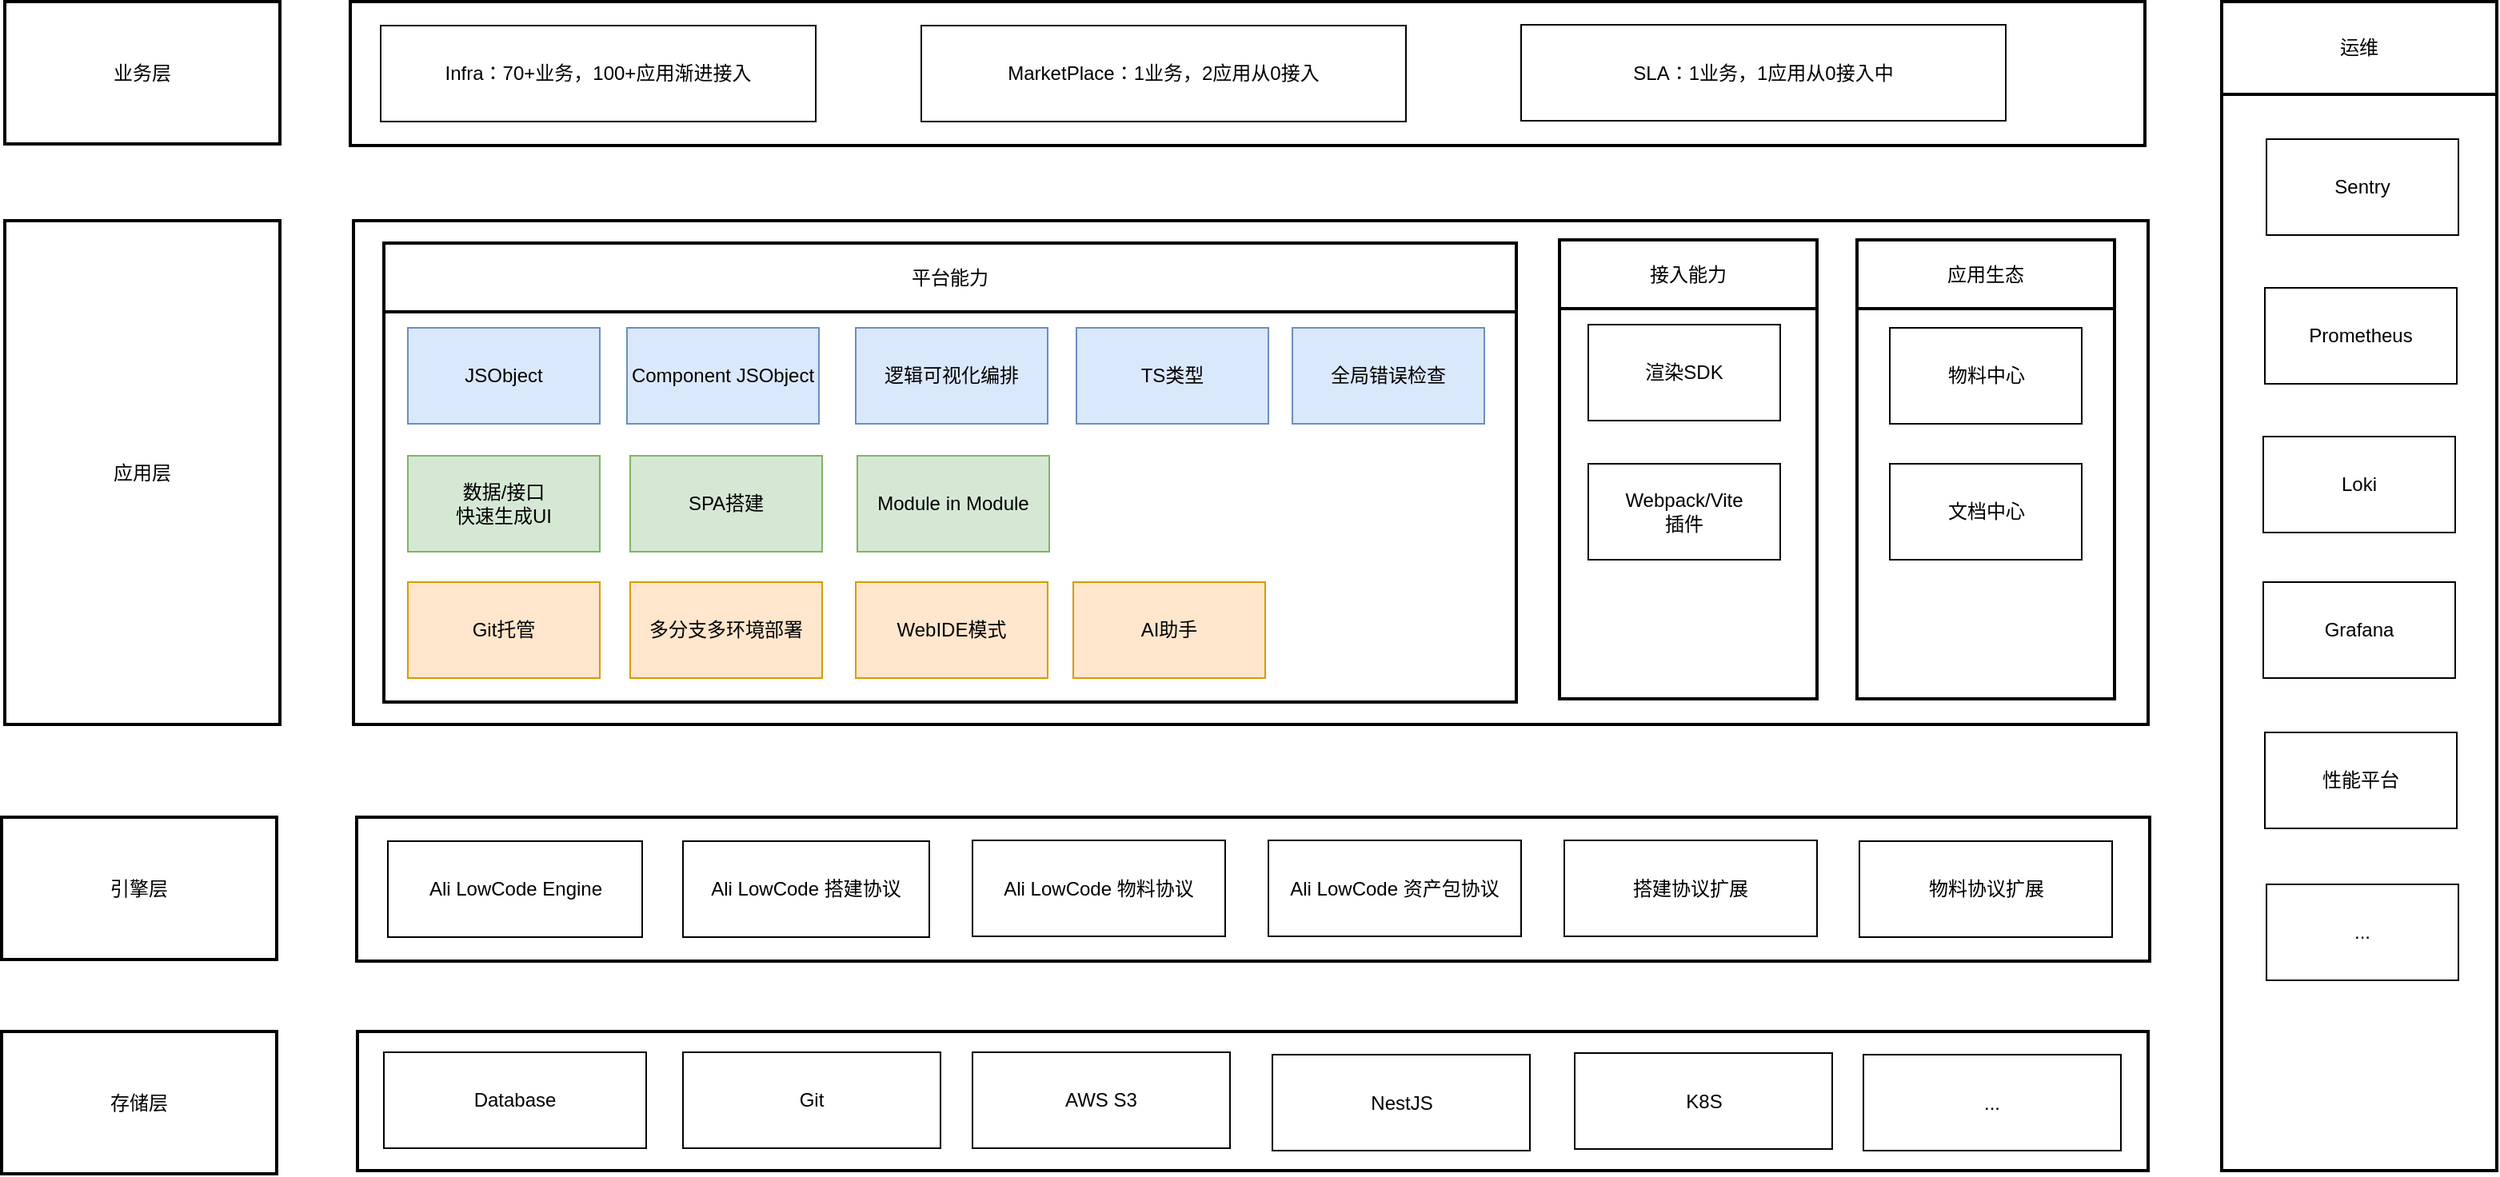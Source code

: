 <mxfile version="28.1.0">
  <diagram name="第 1 页" id="iD8nOiVaI7FNQa0ykPru">
    <mxGraphModel dx="2066" dy="1068" grid="0" gridSize="10" guides="1" tooltips="1" connect="1" arrows="1" fold="1" page="0" pageScale="1" pageWidth="827" pageHeight="1169" math="0" shadow="0">
      <root>
        <mxCell id="0" />
        <mxCell id="1" parent="0" />
        <mxCell id="P6B6IK8A87WF3uyFW7dz-1" value="" style="rounded=0;whiteSpace=wrap;html=1;strokeWidth=2;" parent="1" vertex="1">
          <mxGeometry x="552.5" y="974" width="1119.5" height="87" as="geometry" />
        </mxCell>
        <mxCell id="P6B6IK8A87WF3uyFW7dz-2" value="" style="rounded=0;whiteSpace=wrap;html=1;strokeWidth=2;" parent="1" vertex="1">
          <mxGeometry x="550" y="467" width="1122" height="315" as="geometry" />
        </mxCell>
        <mxCell id="P6B6IK8A87WF3uyFW7dz-3" value="" style="rounded=0;whiteSpace=wrap;html=1;strokeWidth=2;" parent="1" vertex="1">
          <mxGeometry x="552" y="840" width="1121" height="90" as="geometry" />
        </mxCell>
        <mxCell id="P6B6IK8A87WF3uyFW7dz-4" value="Database" style="rounded=0;whiteSpace=wrap;html=1;strokeWidth=1;" parent="1" vertex="1">
          <mxGeometry x="569" y="987" width="164" height="60" as="geometry" />
        </mxCell>
        <mxCell id="P6B6IK8A87WF3uyFW7dz-5" value="Git" style="rounded=0;whiteSpace=wrap;html=1;strokeWidth=1;" parent="1" vertex="1">
          <mxGeometry x="756" y="987" width="161" height="60" as="geometry" />
        </mxCell>
        <mxCell id="P6B6IK8A87WF3uyFW7dz-6" value="AWS S3" style="rounded=0;whiteSpace=wrap;html=1;strokeWidth=1;" parent="1" vertex="1">
          <mxGeometry x="937" y="987" width="161" height="60" as="geometry" />
        </mxCell>
        <mxCell id="P6B6IK8A87WF3uyFW7dz-7" value="NestJS" style="rounded=0;whiteSpace=wrap;html=1;strokeWidth=1;" parent="1" vertex="1">
          <mxGeometry x="1124.5" y="988.5" width="161" height="60" as="geometry" />
        </mxCell>
        <mxCell id="P6B6IK8A87WF3uyFW7dz-8" value="K8S" style="rounded=0;whiteSpace=wrap;html=1;strokeWidth=1;" parent="1" vertex="1">
          <mxGeometry x="1313.5" y="987.5" width="161" height="60" as="geometry" />
        </mxCell>
        <mxCell id="P6B6IK8A87WF3uyFW7dz-9" value="存储层" style="rounded=0;whiteSpace=wrap;html=1;strokeWidth=2;" parent="1" vertex="1">
          <mxGeometry x="330" y="974" width="172" height="89" as="geometry" />
        </mxCell>
        <mxCell id="P6B6IK8A87WF3uyFW7dz-10" value="引擎层" style="rounded=0;whiteSpace=wrap;html=1;strokeWidth=2;" parent="1" vertex="1">
          <mxGeometry x="330" y="840" width="172" height="89" as="geometry" />
        </mxCell>
        <mxCell id="P6B6IK8A87WF3uyFW7dz-11" value="Ali LowCode Engine" style="rounded=0;whiteSpace=wrap;html=1;" parent="1" vertex="1">
          <mxGeometry x="571.5" y="855" width="159" height="60" as="geometry" />
        </mxCell>
        <mxCell id="P6B6IK8A87WF3uyFW7dz-12" value="Ali LowCode 搭建协议" style="rounded=0;whiteSpace=wrap;html=1;" parent="1" vertex="1">
          <mxGeometry x="756" y="855" width="154" height="60" as="geometry" />
        </mxCell>
        <mxCell id="P6B6IK8A87WF3uyFW7dz-13" value="Ali LowCode 物料协议" style="rounded=0;whiteSpace=wrap;html=1;" parent="1" vertex="1">
          <mxGeometry x="937" y="854.5" width="158" height="60" as="geometry" />
        </mxCell>
        <mxCell id="P6B6IK8A87WF3uyFW7dz-14" value="Ali LowCode 资产包协议" style="rounded=0;whiteSpace=wrap;html=1;" parent="1" vertex="1">
          <mxGeometry x="1122" y="854.5" width="158" height="60" as="geometry" />
        </mxCell>
        <mxCell id="P6B6IK8A87WF3uyFW7dz-15" value="搭建协议扩展" style="rounded=0;whiteSpace=wrap;html=1;" parent="1" vertex="1">
          <mxGeometry x="1307" y="854.5" width="158" height="60" as="geometry" />
        </mxCell>
        <mxCell id="P6B6IK8A87WF3uyFW7dz-16" value="物料协议扩展" style="rounded=0;whiteSpace=wrap;html=1;" parent="1" vertex="1">
          <mxGeometry x="1491.5" y="855" width="158" height="60" as="geometry" />
        </mxCell>
        <mxCell id="P6B6IK8A87WF3uyFW7dz-17" value="应用层" style="rounded=0;whiteSpace=wrap;html=1;strokeWidth=2;" parent="1" vertex="1">
          <mxGeometry x="332" y="467" width="172" height="315" as="geometry" />
        </mxCell>
        <mxCell id="P6B6IK8A87WF3uyFW7dz-18" value="..." style="rounded=0;whiteSpace=wrap;html=1;strokeWidth=1;" parent="1" vertex="1">
          <mxGeometry x="1494" y="988.5" width="161" height="60" as="geometry" />
        </mxCell>
        <mxCell id="P6B6IK8A87WF3uyFW7dz-19" value="" style="rounded=0;whiteSpace=wrap;html=1;strokeWidth=2;" parent="1" vertex="1">
          <mxGeometry x="569" y="481" width="708" height="287" as="geometry" />
        </mxCell>
        <mxCell id="P6B6IK8A87WF3uyFW7dz-20" value="平台能力" style="rounded=0;whiteSpace=wrap;html=1;strokeWidth=2;" parent="1" vertex="1">
          <mxGeometry x="569" y="481" width="708" height="43" as="geometry" />
        </mxCell>
        <mxCell id="P6B6IK8A87WF3uyFW7dz-21" value="JSObject" style="rounded=0;whiteSpace=wrap;html=1;fillColor=#dae8fc;strokeColor=#6c8ebf;" parent="1" vertex="1">
          <mxGeometry x="584" y="534" width="120" height="60" as="geometry" />
        </mxCell>
        <mxCell id="P6B6IK8A87WF3uyFW7dz-22" value="Component JSObject" style="rounded=0;whiteSpace=wrap;html=1;fillColor=#dae8fc;strokeColor=#6c8ebf;" parent="1" vertex="1">
          <mxGeometry x="721" y="534" width="120" height="60" as="geometry" />
        </mxCell>
        <mxCell id="P6B6IK8A87WF3uyFW7dz-23" value="TS类型" style="rounded=0;whiteSpace=wrap;html=1;fillColor=#dae8fc;strokeColor=#6c8ebf;" parent="1" vertex="1">
          <mxGeometry x="1002" y="534" width="120" height="60" as="geometry" />
        </mxCell>
        <mxCell id="P6B6IK8A87WF3uyFW7dz-24" value="Git托管" style="rounded=0;whiteSpace=wrap;html=1;fillColor=#ffe6cc;strokeColor=#d79b00;" parent="1" vertex="1">
          <mxGeometry x="584" y="693" width="120" height="60" as="geometry" />
        </mxCell>
        <mxCell id="P6B6IK8A87WF3uyFW7dz-25" value="全局错误检查" style="rounded=0;whiteSpace=wrap;html=1;fillColor=#dae8fc;strokeColor=#6c8ebf;" parent="1" vertex="1">
          <mxGeometry x="1137" y="534" width="120" height="60" as="geometry" />
        </mxCell>
        <mxCell id="P6B6IK8A87WF3uyFW7dz-26" value="数据/接口&lt;div&gt;快速生成UI&lt;/div&gt;" style="rounded=0;whiteSpace=wrap;html=1;fillColor=#d5e8d4;strokeColor=#82b366;" parent="1" vertex="1">
          <mxGeometry x="584" y="614" width="120" height="60" as="geometry" />
        </mxCell>
        <mxCell id="P6B6IK8A87WF3uyFW7dz-27" value="多分支多环境部署" style="rounded=0;whiteSpace=wrap;html=1;fillColor=#ffe6cc;strokeColor=#d79b00;" parent="1" vertex="1">
          <mxGeometry x="723" y="693" width="120" height="60" as="geometry" />
        </mxCell>
        <mxCell id="P6B6IK8A87WF3uyFW7dz-28" value="" style="rounded=0;whiteSpace=wrap;html=1;strokeWidth=2;" parent="1" vertex="1">
          <mxGeometry x="1304" y="479" width="161" height="287" as="geometry" />
        </mxCell>
        <mxCell id="P6B6IK8A87WF3uyFW7dz-29" value="接入能力" style="rounded=0;whiteSpace=wrap;html=1;strokeWidth=2;" parent="1" vertex="1">
          <mxGeometry x="1304" y="479" width="161" height="43" as="geometry" />
        </mxCell>
        <mxCell id="P6B6IK8A87WF3uyFW7dz-30" value="逻辑可视化编排" style="rounded=0;whiteSpace=wrap;html=1;fillColor=#dae8fc;strokeColor=#6c8ebf;" parent="1" vertex="1">
          <mxGeometry x="864" y="534" width="120" height="60" as="geometry" />
        </mxCell>
        <mxCell id="P6B6IK8A87WF3uyFW7dz-31" value="WebIDE模式" style="rounded=0;whiteSpace=wrap;html=1;fillColor=#ffe6cc;strokeColor=#d79b00;" parent="1" vertex="1">
          <mxGeometry x="864" y="693" width="120" height="60" as="geometry" />
        </mxCell>
        <mxCell id="P6B6IK8A87WF3uyFW7dz-32" value="渲染SDK" style="rounded=0;whiteSpace=wrap;html=1;" parent="1" vertex="1">
          <mxGeometry x="1322" y="532" width="120" height="60" as="geometry" />
        </mxCell>
        <mxCell id="P6B6IK8A87WF3uyFW7dz-33" value="Webpack/Vite&lt;div&gt;插件&lt;/div&gt;" style="rounded=0;whiteSpace=wrap;html=1;" parent="1" vertex="1">
          <mxGeometry x="1322" y="619" width="120" height="60" as="geometry" />
        </mxCell>
        <mxCell id="P6B6IK8A87WF3uyFW7dz-34" value="Module in Module" style="rounded=0;whiteSpace=wrap;html=1;fillColor=#d5e8d4;strokeColor=#82b366;" parent="1" vertex="1">
          <mxGeometry x="865" y="614" width="120" height="60" as="geometry" />
        </mxCell>
        <mxCell id="P6B6IK8A87WF3uyFW7dz-35" value="SPA搭建" style="rounded=0;whiteSpace=wrap;html=1;fillColor=#d5e8d4;strokeColor=#82b366;" parent="1" vertex="1">
          <mxGeometry x="723" y="614" width="120" height="60" as="geometry" />
        </mxCell>
        <mxCell id="P6B6IK8A87WF3uyFW7dz-36" value="" style="rounded=0;whiteSpace=wrap;html=1;strokeWidth=2;" parent="1" vertex="1">
          <mxGeometry x="1490" y="479" width="161" height="287" as="geometry" />
        </mxCell>
        <mxCell id="P6B6IK8A87WF3uyFW7dz-37" value="应用生态" style="rounded=0;whiteSpace=wrap;html=1;strokeWidth=2;" parent="1" vertex="1">
          <mxGeometry x="1490" y="479" width="161" height="43" as="geometry" />
        </mxCell>
        <mxCell id="P6B6IK8A87WF3uyFW7dz-38" value="物料中心" style="rounded=0;whiteSpace=wrap;html=1;" parent="1" vertex="1">
          <mxGeometry x="1510.5" y="534" width="120" height="60" as="geometry" />
        </mxCell>
        <mxCell id="P6B6IK8A87WF3uyFW7dz-39" value="文档中心" style="rounded=0;whiteSpace=wrap;html=1;" parent="1" vertex="1">
          <mxGeometry x="1510.5" y="619" width="120" height="60" as="geometry" />
        </mxCell>
        <mxCell id="P6B6IK8A87WF3uyFW7dz-40" value="业务层" style="rounded=0;whiteSpace=wrap;html=1;strokeWidth=2;" parent="1" vertex="1">
          <mxGeometry x="332" y="330" width="172" height="89" as="geometry" />
        </mxCell>
        <mxCell id="P6B6IK8A87WF3uyFW7dz-41" value="" style="rounded=0;whiteSpace=wrap;html=1;strokeWidth=2;" parent="1" vertex="1">
          <mxGeometry x="548" y="330" width="1122" height="90" as="geometry" />
        </mxCell>
        <mxCell id="P6B6IK8A87WF3uyFW7dz-42" value="Infra：70+业务，100+应用渐进接入" style="rounded=0;whiteSpace=wrap;html=1;" parent="1" vertex="1">
          <mxGeometry x="567" y="345" width="272" height="60" as="geometry" />
        </mxCell>
        <mxCell id="P6B6IK8A87WF3uyFW7dz-43" value="MarketPlace：1业务，2应用从0接入" style="rounded=0;whiteSpace=wrap;html=1;" parent="1" vertex="1">
          <mxGeometry x="905" y="345" width="303" height="60" as="geometry" />
        </mxCell>
        <mxCell id="P6B6IK8A87WF3uyFW7dz-44" value="SLA：1业务，1应用从0接入中" style="rounded=0;whiteSpace=wrap;html=1;" parent="1" vertex="1">
          <mxGeometry x="1280" y="344.5" width="303" height="60" as="geometry" />
        </mxCell>
        <mxCell id="P6B6IK8A87WF3uyFW7dz-45" value="" style="rounded=0;whiteSpace=wrap;html=1;strokeWidth=2;" parent="1" vertex="1">
          <mxGeometry x="1718" y="330" width="172" height="731" as="geometry" />
        </mxCell>
        <mxCell id="P6B6IK8A87WF3uyFW7dz-46" value="运维" style="rounded=0;whiteSpace=wrap;html=1;strokeWidth=2;" parent="1" vertex="1">
          <mxGeometry x="1718" y="330" width="172" height="58" as="geometry" />
        </mxCell>
        <mxCell id="P6B6IK8A87WF3uyFW7dz-47" value="Sentry" style="rounded=0;whiteSpace=wrap;html=1;" parent="1" vertex="1">
          <mxGeometry x="1746" y="416" width="120" height="60" as="geometry" />
        </mxCell>
        <mxCell id="P6B6IK8A87WF3uyFW7dz-48" value="Prometheus" style="rounded=0;whiteSpace=wrap;html=1;" parent="1" vertex="1">
          <mxGeometry x="1745" y="509" width="120" height="60" as="geometry" />
        </mxCell>
        <mxCell id="P6B6IK8A87WF3uyFW7dz-49" value="Loki" style="rounded=0;whiteSpace=wrap;html=1;" parent="1" vertex="1">
          <mxGeometry x="1744" y="602" width="120" height="60" as="geometry" />
        </mxCell>
        <mxCell id="P6B6IK8A87WF3uyFW7dz-50" value="Grafana" style="rounded=0;whiteSpace=wrap;html=1;" parent="1" vertex="1">
          <mxGeometry x="1744" y="693" width="120" height="60" as="geometry" />
        </mxCell>
        <mxCell id="P6B6IK8A87WF3uyFW7dz-51" value="性能平台" style="rounded=0;whiteSpace=wrap;html=1;" parent="1" vertex="1">
          <mxGeometry x="1745" y="787" width="120" height="60" as="geometry" />
        </mxCell>
        <mxCell id="P6B6IK8A87WF3uyFW7dz-52" value="..." style="rounded=0;whiteSpace=wrap;html=1;" parent="1" vertex="1">
          <mxGeometry x="1746" y="882" width="120" height="60" as="geometry" />
        </mxCell>
        <mxCell id="P6B6IK8A87WF3uyFW7dz-53" value="AI助手" style="rounded=0;whiteSpace=wrap;html=1;fillColor=#ffe6cc;strokeColor=#d79b00;" parent="1" vertex="1">
          <mxGeometry x="1000" y="693" width="120" height="60" as="geometry" />
        </mxCell>
      </root>
    </mxGraphModel>
  </diagram>
</mxfile>

